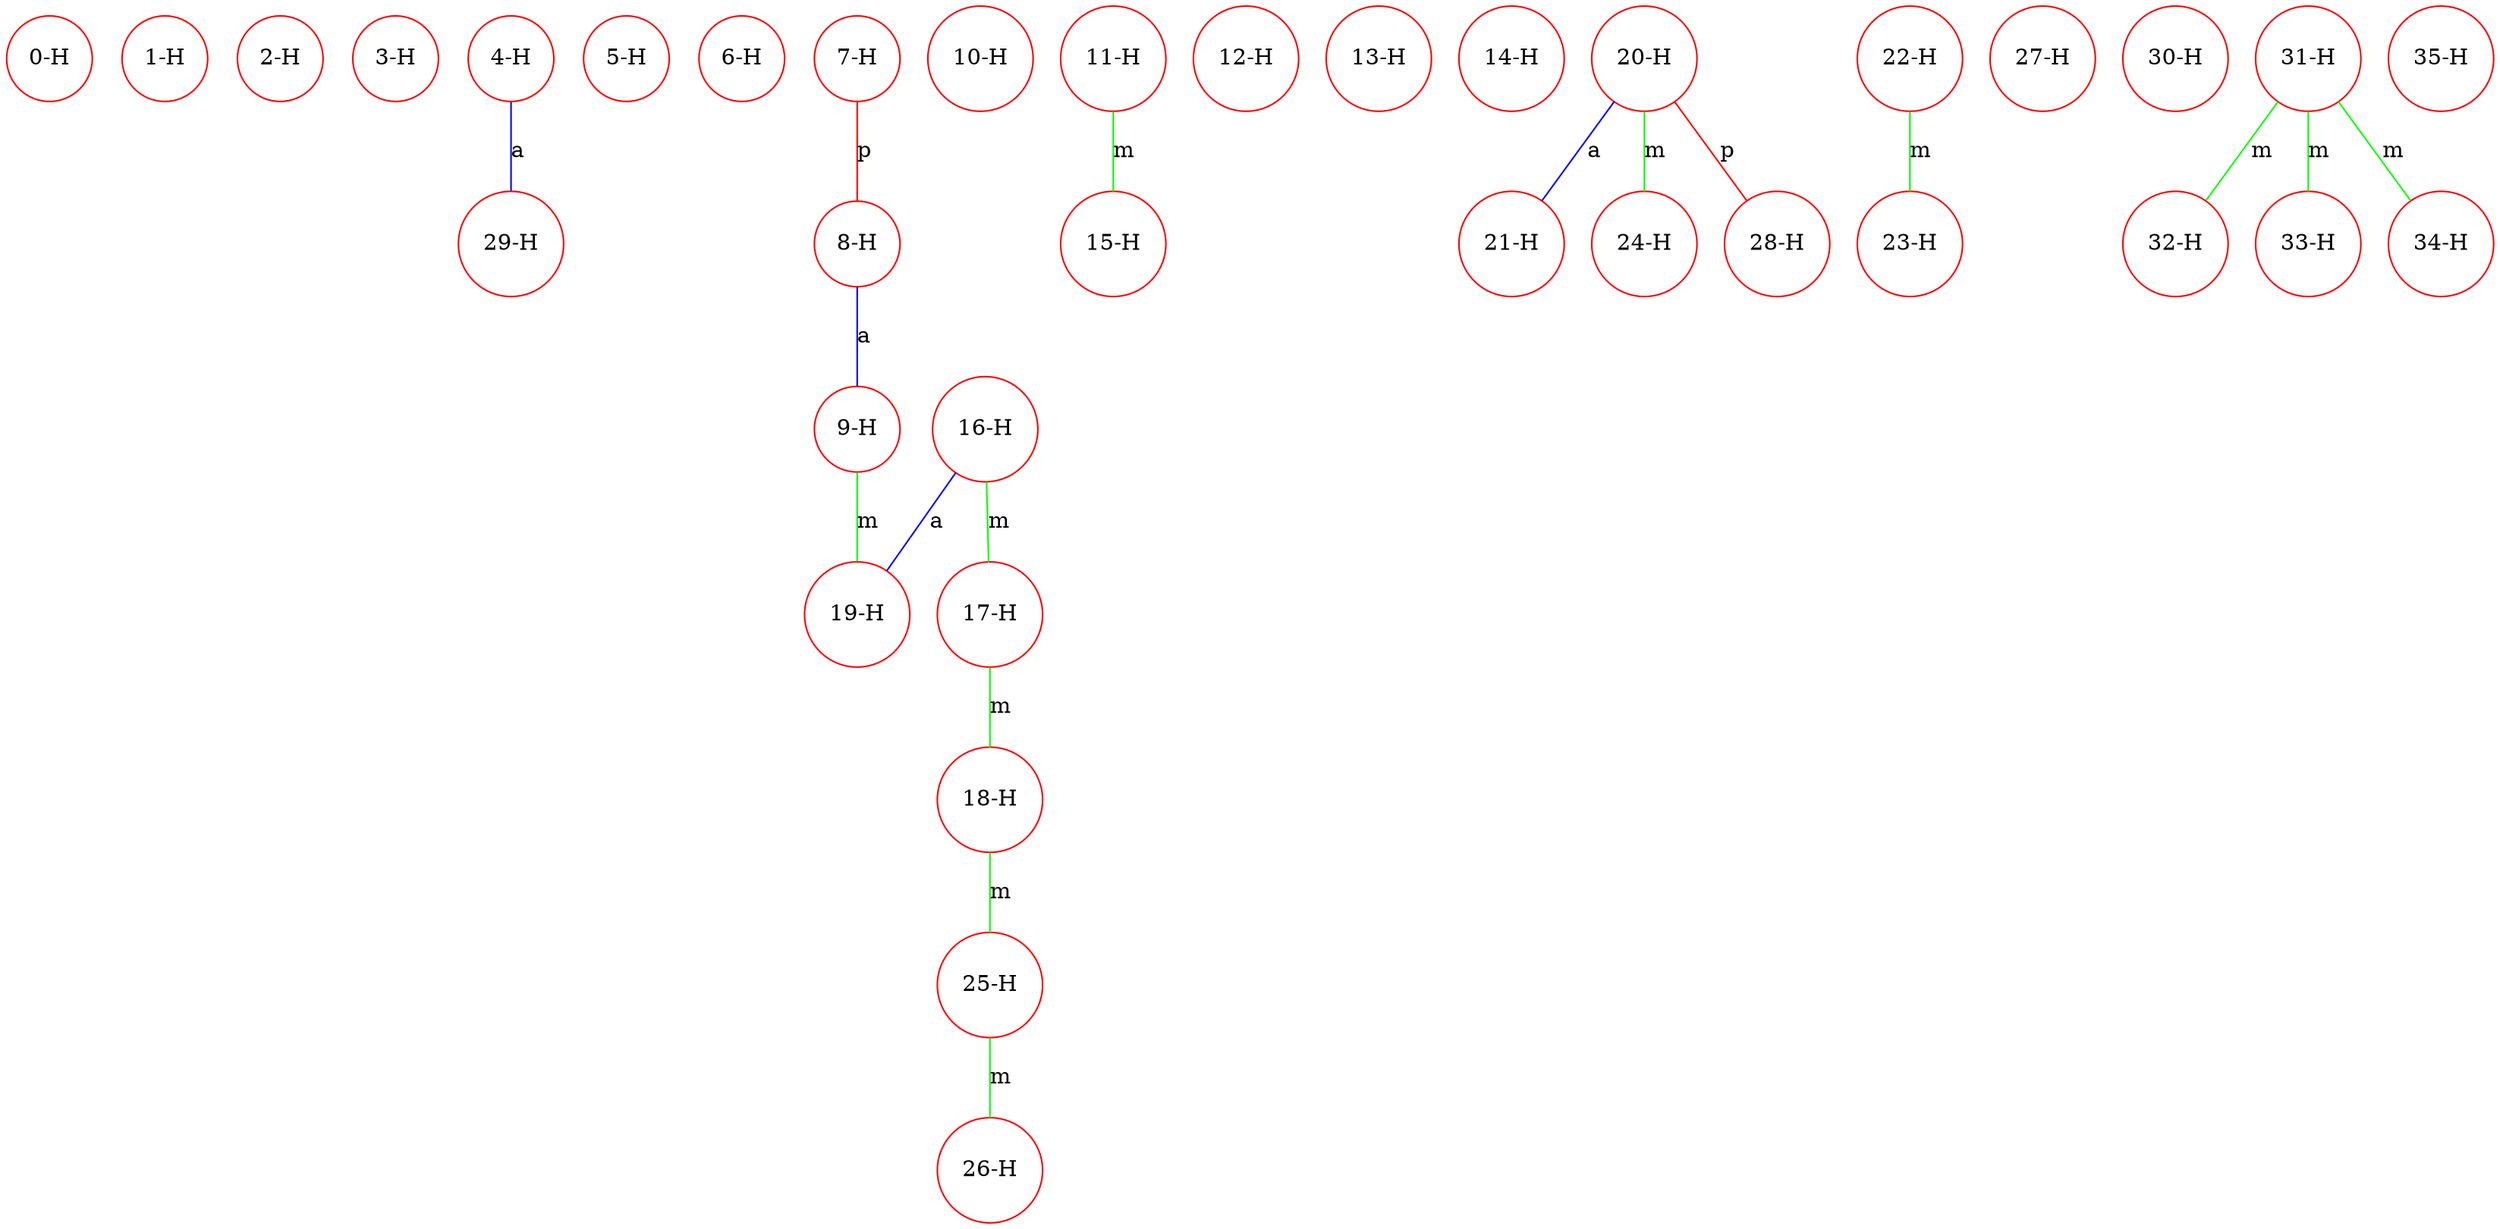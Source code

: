 graph ProteinGraph {
    0 [label="0-H" shape=circle color=red];
    1 [label="1-H" shape=circle color=red];
    2 [label="2-H" shape=circle color=red];
    3 [label="3-H" shape=circle color=red];
    4 [label="4-H" shape=circle color=red];
    5 [label="5-H" shape=circle color=red];
    6 [label="6-H" shape=circle color=red];
    7 [label="7-H" shape=circle color=red];
    8 [label="8-H" shape=circle color=red];
    9 [label="9-H" shape=circle color=red];
    10 [label="10-H" shape=circle color=red];
    11 [label="11-H" shape=circle color=red];
    12 [label="12-H" shape=circle color=red];
    13 [label="13-H" shape=circle color=red];
    14 [label="14-H" shape=circle color=red];
    15 [label="15-H" shape=circle color=red];
    16 [label="16-H" shape=circle color=red];
    17 [label="17-H" shape=circle color=red];
    18 [label="18-H" shape=circle color=red];
    19 [label="19-H" shape=circle color=red];
    20 [label="20-H" shape=circle color=red];
    21 [label="21-H" shape=circle color=red];
    22 [label="22-H" shape=circle color=red];
    23 [label="23-H" shape=circle color=red];
    24 [label="24-H" shape=circle color=red];
    25 [label="25-H" shape=circle color=red];
    26 [label="26-H" shape=circle color=red];
    27 [label="27-H" shape=circle color=red];
    28 [label="28-H" shape=circle color=red];
    29 [label="29-H" shape=circle color=red];
    30 [label="30-H" shape=circle color=red];
    31 [label="31-H" shape=circle color=red];
    32 [label="32-H" shape=circle color=red];
    33 [label="33-H" shape=circle color=red];
    34 [label="34-H" shape=circle color=red];
    35 [label="35-H" shape=circle color=red];
    4 -- 29 [label="a" color=blue];
    7 -- 8 [label="p" color=red];
    8 -- 9 [label="a" color=blue];
    9 -- 19 [label="m" color=green];
    11 -- 15 [label="m" color=green];
    16 -- 17 [label="m" color=green];
    16 -- 19 [label="a" color=blue];
    17 -- 18 [label="m" color=green];
    18 -- 25 [label="m" color=green];
    20 -- 21 [label="a" color=blue];
    20 -- 24 [label="m" color=green];
    20 -- 28 [label="p" color=red];
    22 -- 23 [label="m" color=green];
    25 -- 26 [label="m" color=green];
    31 -- 32 [label="m" color=green];
    31 -- 33 [label="m" color=green];
    31 -- 34 [label="m" color=green];
}
